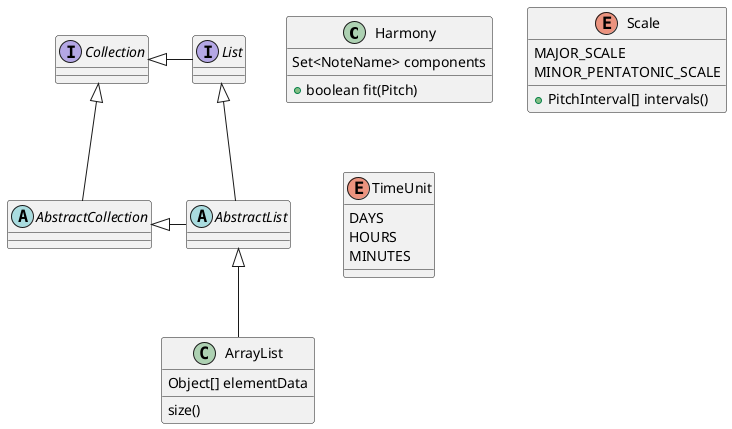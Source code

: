 @startuml

class Harmony {
    Set<NoteName> components
    + boolean fit(Pitch)
}

enum Scale {
    MAJOR_SCALE
    MINOR_PENTATONIC_SCALE
    + PitchInterval[] intervals()
}

abstract class AbstractList
abstract AbstractCollection
interface List
interface Collection

List <|-- AbstractList
Collection <|-- AbstractCollection

Collection <|- List
AbstractCollection <|- AbstractList
AbstractList <|-- ArrayList

class ArrayList {
Object[] elementData
size()
}

enum TimeUnit {
DAYS
HOURS
MINUTES
}

@enduml